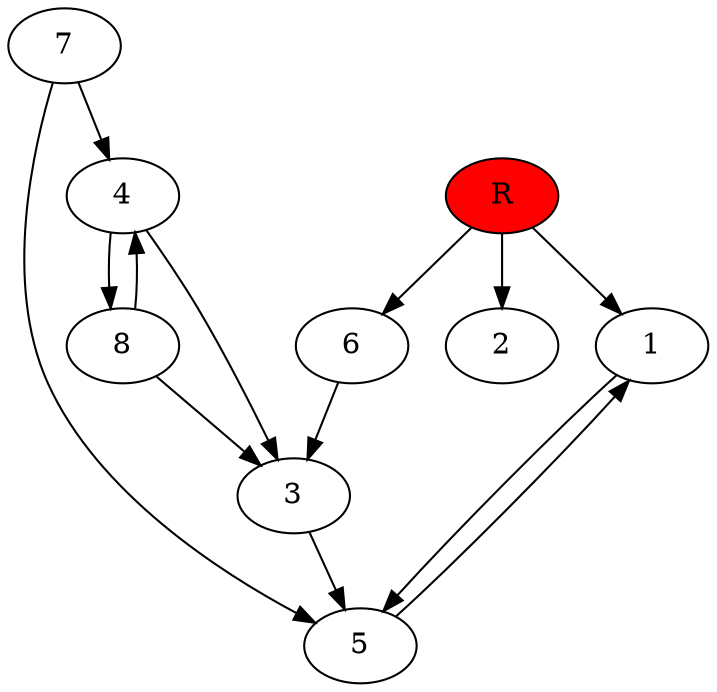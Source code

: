 digraph prb6789 {
	1
	2
	3
	4
	5
	6
	7
	8
	R [fillcolor="#ff0000" style=filled]
	1 -> 5
	3 -> 5
	4 -> 3
	4 -> 8
	5 -> 1
	6 -> 3
	7 -> 4
	7 -> 5
	8 -> 3
	8 -> 4
	R -> 1
	R -> 2
	R -> 6
}

